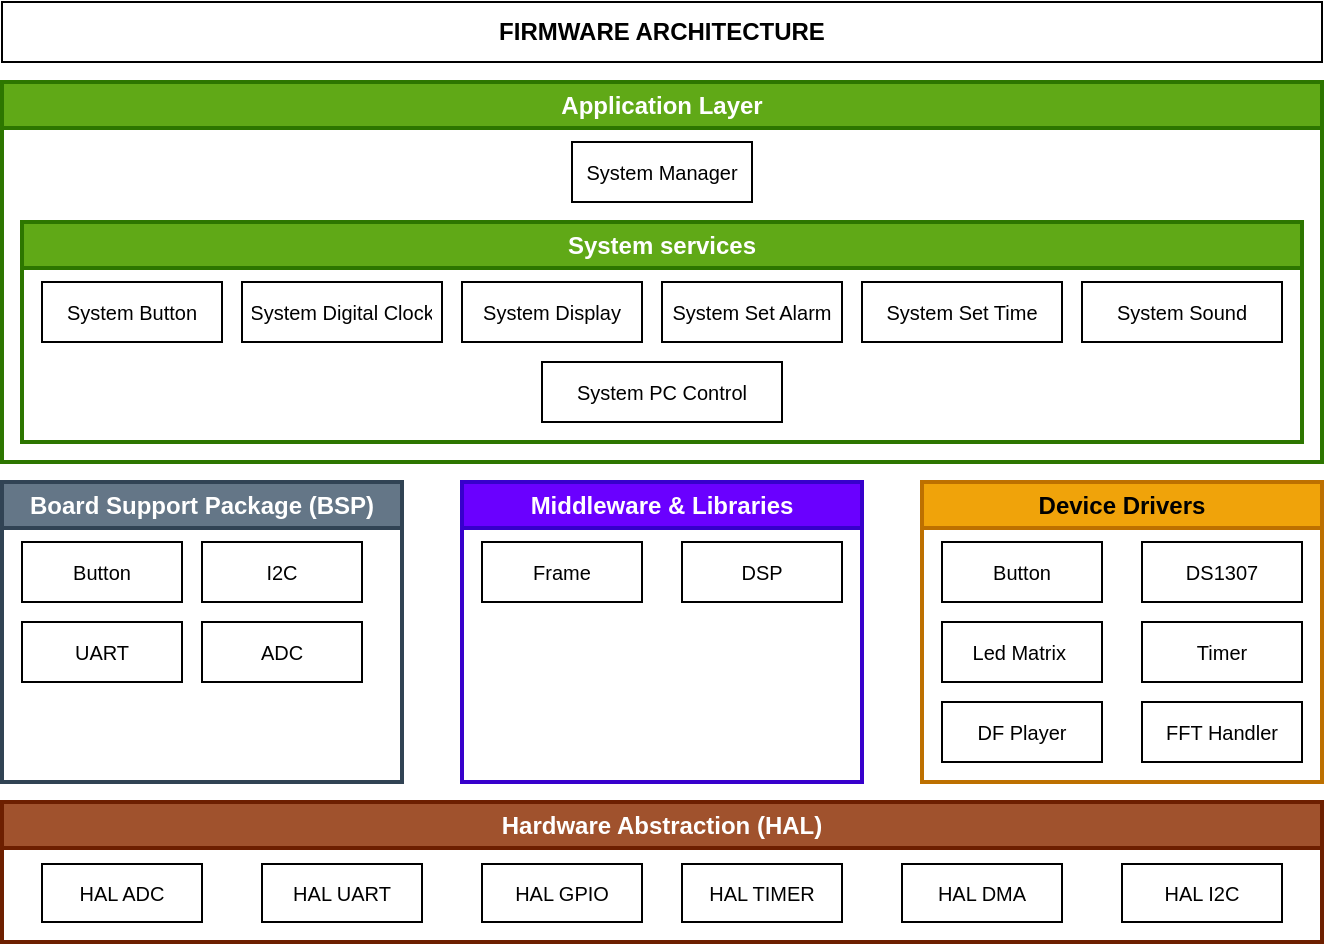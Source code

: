 <mxfile>
    <diagram id="C5RBs43oDa-KdzZeNtuy" name="Page-1">
        <mxGraphModel dx="979" dy="662" grid="1" gridSize="10" guides="1" tooltips="1" connect="1" arrows="1" fold="1" page="1" pageScale="1" pageWidth="827" pageHeight="1169" math="0" shadow="0">
            <root>
                <mxCell id="WIyWlLk6GJQsqaUBKTNV-0"/>
                <mxCell id="WIyWlLk6GJQsqaUBKTNV-1" parent="WIyWlLk6GJQsqaUBKTNV-0"/>
                <mxCell id="03lXVdggz8M708RV7IZC-12" value="Hardware Abstraction (HAL)" style="swimlane;whiteSpace=wrap;html=1;fillColor=#a0522d;strokeColor=#6D1F00;fontColor=#ffffff;strokeWidth=2;" parent="WIyWlLk6GJQsqaUBKTNV-1" vertex="1">
                    <mxGeometry x="130" y="790" width="660" height="70" as="geometry">
                        <mxRectangle x="200" y="560" width="140" height="30" as="alternateBounds"/>
                    </mxGeometry>
                </mxCell>
                <mxCell id="dJ-mY9FMEKMFqIc_xiL3-12" value="HAL TIMER" style="text;align=center;verticalAlign=middle;spacingLeft=4;spacingRight=4;overflow=hidden;rotatable=0;points=[[0,0.5],[1,0.5]];portConstraint=eastwest;strokeColor=default;labelPosition=center;verticalLabelPosition=middle;labelBorderColor=none;labelBackgroundColor=none;direction=north;fillColor=none;gradientColor=none;rounded=0;glass=0;shadow=0;flipH=0;flipV=1;fontSize=10;" parent="03lXVdggz8M708RV7IZC-12" vertex="1">
                    <mxGeometry x="340" y="31" width="80" height="29" as="geometry"/>
                </mxCell>
                <mxCell id="dJ-mY9FMEKMFqIc_xiL3-13" value="HAL DMA" style="text;align=center;verticalAlign=middle;spacingLeft=4;spacingRight=4;overflow=hidden;rotatable=0;points=[[0,0.5],[1,0.5]];portConstraint=eastwest;strokeColor=default;labelPosition=center;verticalLabelPosition=middle;labelBorderColor=none;labelBackgroundColor=none;direction=north;fillColor=none;gradientColor=none;rounded=0;glass=0;shadow=0;flipH=0;flipV=1;fontSize=10;" parent="03lXVdggz8M708RV7IZC-12" vertex="1">
                    <mxGeometry x="450" y="31" width="80" height="29" as="geometry"/>
                </mxCell>
                <mxCell id="dJ-mY9FMEKMFqIc_xiL3-14" value="HAL I2C" style="text;align=center;verticalAlign=middle;spacingLeft=4;spacingRight=4;overflow=hidden;rotatable=0;points=[[0,0.5],[1,0.5]];portConstraint=eastwest;strokeColor=default;labelPosition=center;verticalLabelPosition=middle;labelBorderColor=none;labelBackgroundColor=none;direction=north;fillColor=none;gradientColor=none;rounded=0;glass=0;shadow=0;flipH=0;flipV=1;fontSize=10;" parent="03lXVdggz8M708RV7IZC-12" vertex="1">
                    <mxGeometry x="560" y="31" width="80" height="29" as="geometry"/>
                </mxCell>
                <mxCell id="03lXVdggz8M708RV7IZC-13" value="HAL ADC" style="text;align=center;verticalAlign=middle;spacingLeft=4;spacingRight=4;overflow=hidden;rotatable=0;points=[[0,0.5],[1,0.5]];portConstraint=eastwest;strokeColor=default;labelPosition=center;verticalLabelPosition=middle;labelBorderColor=none;labelBackgroundColor=none;direction=north;fillColor=none;gradientColor=none;rounded=0;glass=0;shadow=0;flipH=0;flipV=1;fontSize=10;" parent="03lXVdggz8M708RV7IZC-12" vertex="1">
                    <mxGeometry x="20" y="31" width="80" height="29" as="geometry"/>
                </mxCell>
                <mxCell id="03lXVdggz8M708RV7IZC-15" value="HAL UART" style="text;align=center;verticalAlign=middle;spacingLeft=4;spacingRight=4;overflow=hidden;rotatable=0;points=[[0,0.5],[1,0.5]];portConstraint=eastwest;strokeColor=default;labelPosition=center;verticalLabelPosition=middle;labelBorderColor=none;labelBackgroundColor=none;direction=north;fillColor=none;gradientColor=none;rounded=0;glass=0;shadow=0;flipH=0;flipV=1;fontSize=10;" parent="03lXVdggz8M708RV7IZC-12" vertex="1">
                    <mxGeometry x="130" y="31" width="80" height="29" as="geometry"/>
                </mxCell>
                <mxCell id="03lXVdggz8M708RV7IZC-14" value="HAL GPIO" style="text;align=center;verticalAlign=middle;spacingLeft=4;spacingRight=4;overflow=hidden;rotatable=0;points=[[0,0.5],[1,0.5]];portConstraint=eastwest;strokeColor=default;labelPosition=center;verticalLabelPosition=middle;labelBorderColor=none;labelBackgroundColor=none;direction=north;fillColor=none;gradientColor=none;rounded=0;glass=0;shadow=0;flipH=0;flipV=1;fontSize=10;" parent="03lXVdggz8M708RV7IZC-12" vertex="1">
                    <mxGeometry x="240" y="31" width="80" height="29" as="geometry"/>
                </mxCell>
                <mxCell id="03lXVdggz8M708RV7IZC-17" value="Board Support Package (BSP)" style="swimlane;whiteSpace=wrap;html=1;fillColor=#647687;strokeColor=#314354;fontColor=#ffffff;strokeWidth=2;" parent="WIyWlLk6GJQsqaUBKTNV-1" vertex="1">
                    <mxGeometry x="130" y="630" width="200" height="150" as="geometry">
                        <mxRectangle x="130" y="630" width="210" height="30" as="alternateBounds"/>
                    </mxGeometry>
                </mxCell>
                <mxCell id="03lXVdggz8M708RV7IZC-18" value="Button" style="text;align=center;verticalAlign=middle;spacingLeft=4;spacingRight=4;overflow=hidden;rotatable=0;points=[[0,0.5],[1,0.5]];portConstraint=eastwest;strokeColor=default;labelPosition=center;verticalLabelPosition=middle;labelBorderColor=none;labelBackgroundColor=none;direction=north;fillColor=none;gradientColor=none;rounded=0;glass=0;shadow=0;flipH=0;flipV=1;fontSize=10;" parent="03lXVdggz8M708RV7IZC-17" vertex="1">
                    <mxGeometry x="10" y="30" width="80" height="30" as="geometry"/>
                </mxCell>
                <mxCell id="03lXVdggz8M708RV7IZC-21" value="UART" style="text;align=center;verticalAlign=middle;spacingLeft=4;spacingRight=4;overflow=hidden;rotatable=0;points=[[0,0.5],[1,0.5]];portConstraint=eastwest;strokeColor=default;labelPosition=center;verticalLabelPosition=middle;labelBorderColor=none;labelBackgroundColor=none;direction=north;fillColor=none;gradientColor=none;rounded=0;glass=0;shadow=0;flipH=0;flipV=1;fontSize=10;" parent="03lXVdggz8M708RV7IZC-17" vertex="1">
                    <mxGeometry x="10" y="70" width="80" height="30" as="geometry"/>
                </mxCell>
                <mxCell id="03lXVdggz8M708RV7IZC-23" value="ADC" style="text;align=center;verticalAlign=middle;spacingLeft=4;spacingRight=4;overflow=hidden;rotatable=0;points=[[0,0.5],[1,0.5]];portConstraint=eastwest;strokeColor=default;labelPosition=center;verticalLabelPosition=middle;labelBorderColor=none;labelBackgroundColor=none;direction=north;fillColor=none;gradientColor=none;rounded=0;glass=0;shadow=0;flipH=0;flipV=1;fontSize=10;" parent="03lXVdggz8M708RV7IZC-17" vertex="1">
                    <mxGeometry x="100" y="70" width="80" height="30" as="geometry"/>
                </mxCell>
                <mxCell id="03lXVdggz8M708RV7IZC-24" value="I2C" style="text;align=center;verticalAlign=middle;spacingLeft=4;spacingRight=4;overflow=hidden;rotatable=0;points=[[0,0.5],[1,0.5]];portConstraint=eastwest;strokeColor=default;labelPosition=center;verticalLabelPosition=middle;labelBorderColor=none;labelBackgroundColor=none;direction=north;fillColor=none;gradientColor=none;rounded=0;glass=0;shadow=0;flipH=0;flipV=1;fontSize=10;" parent="03lXVdggz8M708RV7IZC-17" vertex="1">
                    <mxGeometry x="100" y="30" width="80" height="30" as="geometry"/>
                </mxCell>
                <mxCell id="03lXVdggz8M708RV7IZC-26" value="Middleware &amp;amp; Libraries" style="swimlane;whiteSpace=wrap;html=1;fillColor=#6a00ff;strokeColor=#3700CC;fontColor=#ffffff;strokeWidth=2;" parent="WIyWlLk6GJQsqaUBKTNV-1" vertex="1">
                    <mxGeometry x="360" y="630" width="200" height="150" as="geometry">
                        <mxRectangle x="300" y="550" width="210" height="30" as="alternateBounds"/>
                    </mxGeometry>
                </mxCell>
                <mxCell id="03lXVdggz8M708RV7IZC-27" value="Frame" style="text;align=center;verticalAlign=middle;spacingLeft=4;spacingRight=4;overflow=hidden;rotatable=0;points=[[0,0.5],[1,0.5]];portConstraint=eastwest;strokeColor=default;labelPosition=center;verticalLabelPosition=middle;labelBorderColor=none;labelBackgroundColor=none;direction=north;fillColor=none;gradientColor=none;rounded=0;glass=0;shadow=0;flipH=0;flipV=1;fontSize=10;" parent="03lXVdggz8M708RV7IZC-26" vertex="1">
                    <mxGeometry x="10" y="30" width="80" height="30" as="geometry"/>
                </mxCell>
                <mxCell id="dJ-mY9FMEKMFqIc_xiL3-5" value="DSP" style="text;align=center;verticalAlign=middle;spacingLeft=4;spacingRight=4;overflow=hidden;rotatable=0;points=[[0,0.5],[1,0.5]];portConstraint=eastwest;strokeColor=default;labelPosition=center;verticalLabelPosition=middle;labelBorderColor=none;labelBackgroundColor=none;direction=north;fillColor=none;gradientColor=none;rounded=0;glass=0;shadow=0;flipH=0;flipV=1;fontSize=10;" parent="03lXVdggz8M708RV7IZC-26" vertex="1">
                    <mxGeometry x="110" y="30" width="80" height="30" as="geometry"/>
                </mxCell>
                <mxCell id="03lXVdggz8M708RV7IZC-33" value="Device Drivers" style="swimlane;whiteSpace=wrap;html=1;fillColor=#f0a30a;strokeColor=#BD7000;fontColor=#000000;strokeWidth=2;" parent="WIyWlLk6GJQsqaUBKTNV-1" vertex="1">
                    <mxGeometry x="590" y="630" width="200" height="150" as="geometry">
                        <mxRectangle x="300" y="550" width="210" height="30" as="alternateBounds"/>
                    </mxGeometry>
                </mxCell>
                <mxCell id="03lXVdggz8M708RV7IZC-34" value="Button" style="text;align=center;verticalAlign=middle;spacingLeft=4;spacingRight=4;overflow=hidden;rotatable=0;points=[[0,0.5],[1,0.5]];portConstraint=eastwest;strokeColor=default;labelPosition=center;verticalLabelPosition=middle;labelBorderColor=none;labelBackgroundColor=none;direction=north;fillColor=none;gradientColor=none;rounded=0;glass=0;shadow=0;flipH=0;flipV=1;fontSize=10;" parent="03lXVdggz8M708RV7IZC-33" vertex="1">
                    <mxGeometry x="10" y="30" width="80" height="30" as="geometry"/>
                </mxCell>
                <mxCell id="03lXVdggz8M708RV7IZC-35" value="Led Matrix " style="text;align=center;verticalAlign=middle;spacingLeft=4;spacingRight=4;overflow=hidden;rotatable=0;points=[[0,0.5],[1,0.5]];portConstraint=eastwest;strokeColor=default;labelPosition=center;verticalLabelPosition=middle;labelBorderColor=none;labelBackgroundColor=none;direction=north;fillColor=none;gradientColor=none;rounded=0;glass=0;shadow=0;flipH=0;flipV=1;fontSize=10;" parent="03lXVdggz8M708RV7IZC-33" vertex="1">
                    <mxGeometry x="10" y="70" width="80" height="30" as="geometry"/>
                </mxCell>
                <mxCell id="03lXVdggz8M708RV7IZC-37" value="DS1307" style="text;align=center;verticalAlign=middle;spacingLeft=4;spacingRight=4;overflow=hidden;rotatable=0;points=[[0,0.5],[1,0.5]];portConstraint=eastwest;strokeColor=default;labelPosition=center;verticalLabelPosition=middle;labelBorderColor=none;labelBackgroundColor=none;direction=north;fillColor=none;gradientColor=none;rounded=0;glass=0;shadow=0;flipH=0;flipV=1;fontSize=10;" parent="03lXVdggz8M708RV7IZC-33" vertex="1">
                    <mxGeometry x="110" y="30" width="80" height="30" as="geometry"/>
                </mxCell>
                <mxCell id="dJ-mY9FMEKMFqIc_xiL3-8" value="Timer" style="text;align=center;verticalAlign=middle;spacingLeft=4;spacingRight=4;overflow=hidden;rotatable=0;points=[[0,0.5],[1,0.5]];portConstraint=eastwest;strokeColor=default;labelPosition=center;verticalLabelPosition=middle;labelBorderColor=none;labelBackgroundColor=none;direction=north;fillColor=none;gradientColor=none;rounded=0;glass=0;shadow=0;flipH=0;flipV=1;fontSize=10;" parent="03lXVdggz8M708RV7IZC-33" vertex="1">
                    <mxGeometry x="110" y="70" width="80" height="30" as="geometry"/>
                </mxCell>
                <mxCell id="5" value="DF Player" style="text;align=center;verticalAlign=middle;spacingLeft=4;spacingRight=4;overflow=hidden;rotatable=0;points=[[0,0.5],[1,0.5]];portConstraint=eastwest;strokeColor=default;labelPosition=center;verticalLabelPosition=middle;labelBorderColor=none;labelBackgroundColor=none;direction=north;fillColor=none;gradientColor=none;rounded=0;glass=0;shadow=0;flipH=0;flipV=1;fontSize=10;" vertex="1" parent="03lXVdggz8M708RV7IZC-33">
                    <mxGeometry x="10" y="110" width="80" height="30" as="geometry"/>
                </mxCell>
                <mxCell id="6" value="FFT Handler" style="text;align=center;verticalAlign=middle;spacingLeft=4;spacingRight=4;overflow=hidden;rotatable=0;points=[[0,0.5],[1,0.5]];portConstraint=eastwest;strokeColor=default;labelPosition=center;verticalLabelPosition=middle;labelBorderColor=none;labelBackgroundColor=none;direction=north;fillColor=none;gradientColor=none;rounded=0;glass=0;shadow=0;flipH=0;flipV=1;fontSize=10;" vertex="1" parent="03lXVdggz8M708RV7IZC-33">
                    <mxGeometry x="110" y="110" width="80" height="30" as="geometry"/>
                </mxCell>
                <mxCell id="kEuUtvvU3t5RZF5bv2r5-0" value="Application Layer" style="swimlane;whiteSpace=wrap;html=1;startSize=23;fillColor=#60a917;fontColor=#ffffff;strokeColor=#2D7600;strokeWidth=2;" parent="WIyWlLk6GJQsqaUBKTNV-1" vertex="1">
                    <mxGeometry x="130" y="430" width="660" height="190" as="geometry"/>
                </mxCell>
                <mxCell id="kEuUtvvU3t5RZF5bv2r5-1" value="System Manager" style="text;align=center;verticalAlign=middle;spacingLeft=4;spacingRight=4;overflow=hidden;rotatable=0;points=[[0,0.5],[1,0.5]];portConstraint=eastwest;strokeColor=default;labelPosition=center;verticalLabelPosition=middle;labelBorderColor=none;labelBackgroundColor=none;direction=north;fillColor=none;gradientColor=none;rounded=0;glass=0;shadow=0;flipH=0;flipV=1;fontSize=10;" parent="kEuUtvvU3t5RZF5bv2r5-0" vertex="1">
                    <mxGeometry x="285" y="30" width="90" height="30" as="geometry"/>
                </mxCell>
                <mxCell id="kEuUtvvU3t5RZF5bv2r5-2" value="System services" style="swimlane;whiteSpace=wrap;html=1;fillColor=#60a917;strokeColor=#2D7600;fontColor=#ffffff;strokeWidth=2;" parent="kEuUtvvU3t5RZF5bv2r5-0" vertex="1">
                    <mxGeometry x="10" y="70" width="640" height="110" as="geometry"/>
                </mxCell>
                <mxCell id="kEuUtvvU3t5RZF5bv2r5-6" value="System Button" style="text;align=center;verticalAlign=middle;spacingLeft=4;spacingRight=4;overflow=hidden;rotatable=0;points=[[0,0.5],[1,0.5]];portConstraint=eastwest;strokeColor=default;labelPosition=center;verticalLabelPosition=middle;labelBorderColor=none;labelBackgroundColor=none;direction=north;fillColor=none;gradientColor=none;rounded=0;glass=0;shadow=0;flipH=0;flipV=1;fontSize=10;" parent="kEuUtvvU3t5RZF5bv2r5-2" vertex="1">
                    <mxGeometry x="10" y="30" width="90" height="30" as="geometry"/>
                </mxCell>
                <mxCell id="kEuUtvvU3t5RZF5bv2r5-7" value="System Digital Clock" style="text;align=center;verticalAlign=middle;spacingLeft=4;spacingRight=4;overflow=hidden;rotatable=0;points=[[0,0.5],[1,0.5]];portConstraint=eastwest;strokeColor=default;labelPosition=center;verticalLabelPosition=middle;labelBorderColor=none;labelBackgroundColor=none;direction=north;fillColor=none;gradientColor=none;rounded=0;glass=0;shadow=0;flipH=0;flipV=1;fontSize=10;" parent="kEuUtvvU3t5RZF5bv2r5-2" vertex="1">
                    <mxGeometry x="110" y="30" width="100" height="30" as="geometry"/>
                </mxCell>
                <mxCell id="kEuUtvvU3t5RZF5bv2r5-8" value="System Display" style="text;align=center;verticalAlign=middle;spacingLeft=4;spacingRight=4;overflow=hidden;rotatable=0;points=[[0,0.5],[1,0.5]];portConstraint=eastwest;strokeColor=default;labelPosition=center;verticalLabelPosition=middle;labelBorderColor=none;labelBackgroundColor=none;direction=north;fillColor=none;gradientColor=none;rounded=0;glass=0;shadow=0;flipH=0;flipV=1;fontSize=10;" parent="kEuUtvvU3t5RZF5bv2r5-2" vertex="1">
                    <mxGeometry x="220" y="30" width="90" height="30" as="geometry"/>
                </mxCell>
                <mxCell id="4WNq6dkGZhFRM5AII1HJ-0" value="System Set Alarm" style="text;align=center;verticalAlign=middle;spacingLeft=4;spacingRight=4;overflow=hidden;rotatable=0;points=[[0,0.5],[1,0.5]];portConstraint=eastwest;strokeColor=default;labelPosition=center;verticalLabelPosition=middle;labelBorderColor=none;labelBackgroundColor=none;direction=north;fillColor=none;gradientColor=none;rounded=0;glass=0;shadow=0;flipH=0;flipV=1;fontSize=10;" parent="kEuUtvvU3t5RZF5bv2r5-2" vertex="1">
                    <mxGeometry x="320" y="30" width="90" height="30" as="geometry"/>
                </mxCell>
                <mxCell id="dJ-mY9FMEKMFqIc_xiL3-0" value="System Set Time" style="text;align=center;verticalAlign=middle;spacingLeft=4;spacingRight=4;overflow=hidden;rotatable=0;points=[[0,0.5],[1,0.5]];portConstraint=eastwest;strokeColor=default;labelPosition=center;verticalLabelPosition=middle;labelBorderColor=none;labelBackgroundColor=none;direction=north;fillColor=none;gradientColor=none;rounded=0;glass=0;shadow=0;flipH=0;flipV=1;fontSize=10;" parent="kEuUtvvU3t5RZF5bv2r5-2" vertex="1">
                    <mxGeometry x="420" y="30" width="100" height="30" as="geometry"/>
                </mxCell>
                <mxCell id="0" value="System Sound" style="text;align=center;verticalAlign=middle;spacingLeft=4;spacingRight=4;overflow=hidden;rotatable=0;points=[[0,0.5],[1,0.5]];portConstraint=eastwest;strokeColor=default;labelPosition=center;verticalLabelPosition=middle;labelBorderColor=none;labelBackgroundColor=none;direction=north;fillColor=none;gradientColor=none;rounded=0;glass=0;shadow=0;flipH=0;flipV=1;fontSize=10;" vertex="1" parent="kEuUtvvU3t5RZF5bv2r5-2">
                    <mxGeometry x="530" y="30" width="100" height="30" as="geometry"/>
                </mxCell>
                <mxCell id="3" value="System PC Control" style="text;align=center;verticalAlign=middle;spacingLeft=4;spacingRight=4;overflow=hidden;rotatable=0;points=[[0,0.5],[1,0.5]];portConstraint=eastwest;strokeColor=default;labelPosition=center;verticalLabelPosition=middle;labelBorderColor=none;labelBackgroundColor=none;direction=north;fillColor=none;gradientColor=none;rounded=0;glass=0;shadow=0;flipH=0;flipV=1;fontSize=10;" vertex="1" parent="kEuUtvvU3t5RZF5bv2r5-2">
                    <mxGeometry x="260" y="70" width="120" height="30" as="geometry"/>
                </mxCell>
                <mxCell id="kEuUtvvU3t5RZF5bv2r5-4" value="&lt;b&gt;FIRMWARE ARCHITECTURE&lt;/b&gt;" style="rounded=0;whiteSpace=wrap;html=1;" parent="WIyWlLk6GJQsqaUBKTNV-1" vertex="1">
                    <mxGeometry x="130" y="390" width="660" height="30" as="geometry"/>
                </mxCell>
            </root>
        </mxGraphModel>
    </diagram>
</mxfile>